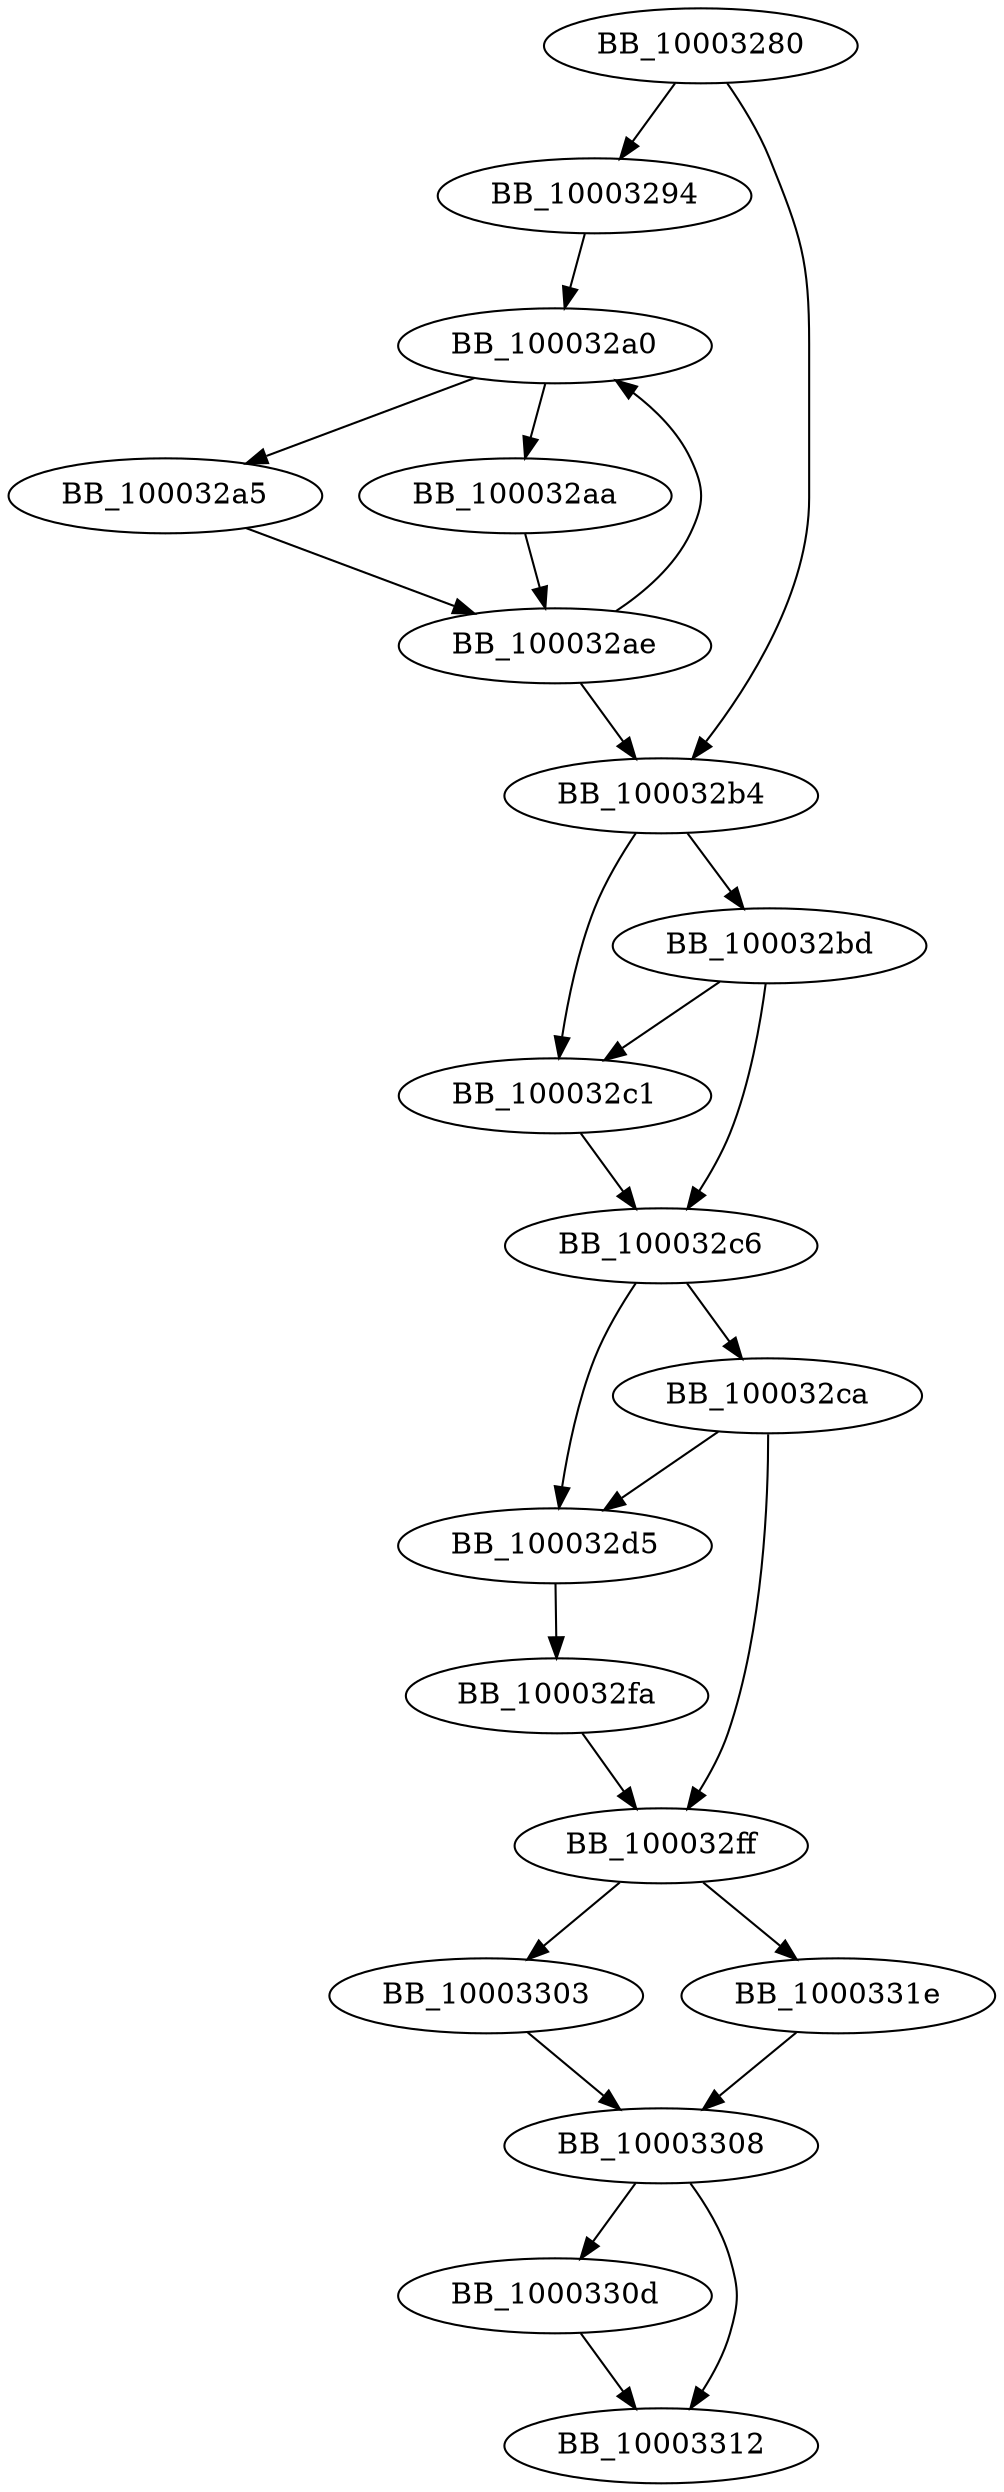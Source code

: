 DiGraph sub_10003280{
BB_10003280->BB_10003294
BB_10003280->BB_100032b4
BB_10003294->BB_100032a0
BB_100032a0->BB_100032a5
BB_100032a0->BB_100032aa
BB_100032a5->BB_100032ae
BB_100032aa->BB_100032ae
BB_100032ae->BB_100032a0
BB_100032ae->BB_100032b4
BB_100032b4->BB_100032bd
BB_100032b4->BB_100032c1
BB_100032bd->BB_100032c1
BB_100032bd->BB_100032c6
BB_100032c1->BB_100032c6
BB_100032c6->BB_100032ca
BB_100032c6->BB_100032d5
BB_100032ca->BB_100032d5
BB_100032ca->BB_100032ff
BB_100032d5->BB_100032fa
BB_100032fa->BB_100032ff
BB_100032ff->BB_10003303
BB_100032ff->BB_1000331e
BB_10003303->BB_10003308
BB_10003308->BB_1000330d
BB_10003308->BB_10003312
BB_1000330d->BB_10003312
BB_1000331e->BB_10003308
}
